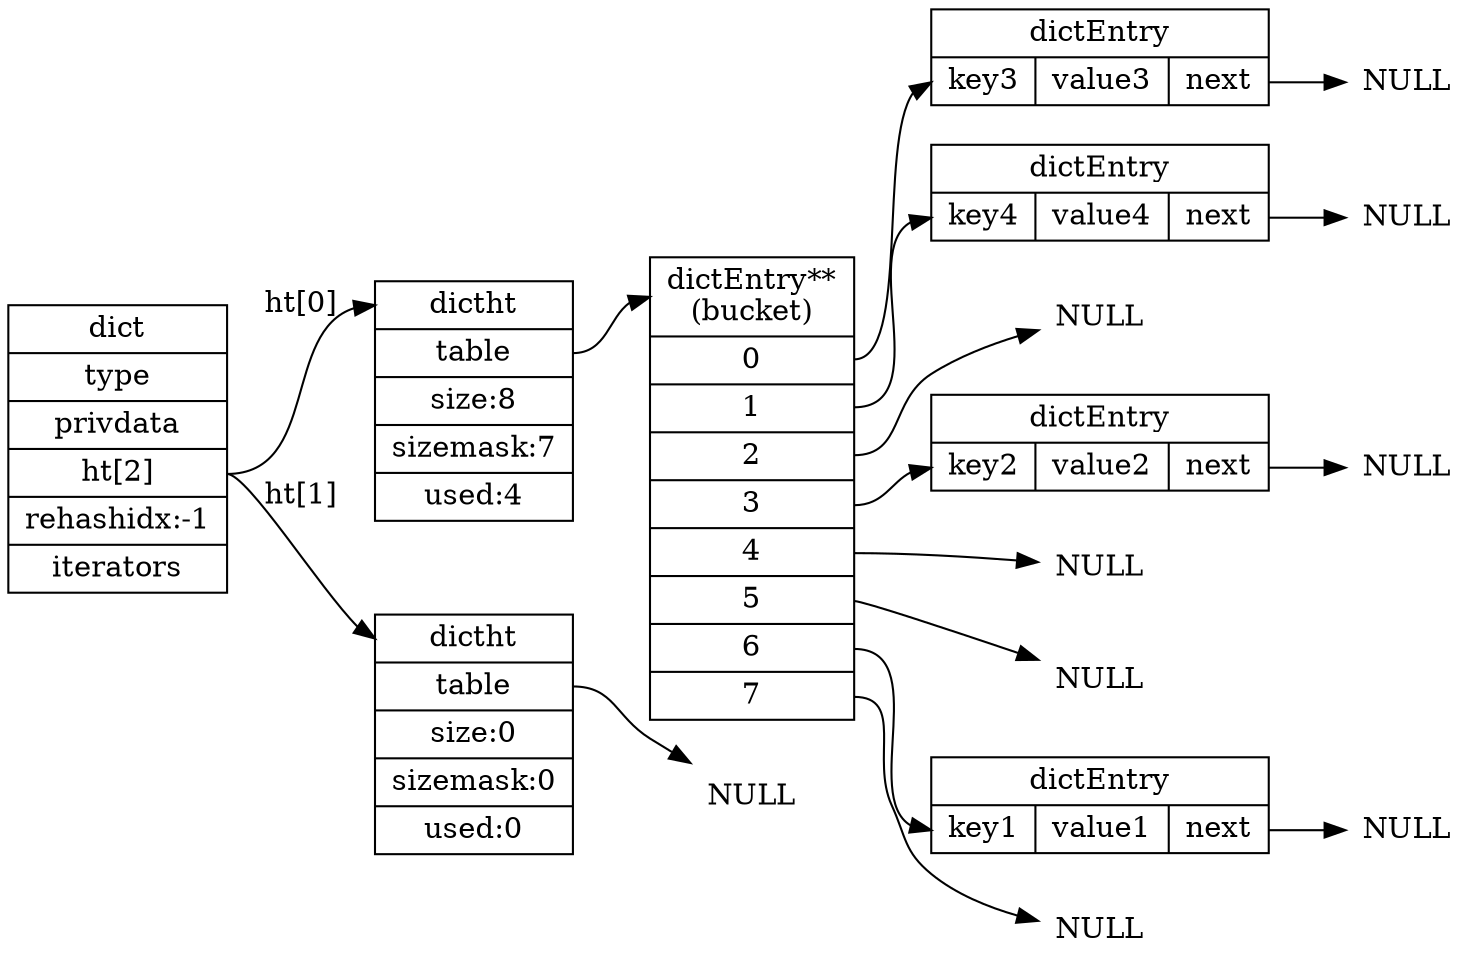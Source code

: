 digraph rehash_step_four {

    // setting

    rankdir = LR;

    node[shape=record];

    // nodes

    dict [label="dict | type | privdata |<ht> ht[2] | rehashidx:-1 | iterators"];

    ht0 [label="<dictht>dictht |<table> table | size:8 | sizemask:7 | used:4"];

    ht3 [label="<dictht>dictht |<table> table | size:0 | sizemask:0 | used:0"];

    bucket1 [label="<head>dictEntry**\n(bucket) |<table0> 0 |<table1> 1 |<table2> 2 |<table3> 3 |<table4> 4 |<table5> 5 |<table6> 6 |<table7> 7"];

    pair_1 [label="dictEntry |{<start>key1 | value1 |<next>next}"];

    pair_2 [label="dictEntry |{<start>key2 | value2 |<next>next}"];

    pair_3 [label="dictEntry |{<start>key3 | value3 |<next>next}"];

    pair_4 [label="dictEntry |{<start>key4 | value4 |<next>next}"];

    // null for bucket 1
    null10 [label="NULL", shape=plaintext];
    null11 [label="NULL", shape=plaintext];
    null12 [label="NULL", shape=plaintext];
    null13 [label="NULL", shape=plaintext];
    null14 [label="NULL", shape=plaintext];
    null15 [label="NULL", shape=plaintext];
    null16 [label="NULL", shape=plaintext];
    null17 [label="NULL", shape=plaintext];

    // lines

    dict:ht -> ht0:dictht [label="ht[0]"];
    dict:ht -> ht3:dictht [label="ht[1]"];

    null_bucket [label="NULL", shape=plaintext];
    ht3:table -> null_bucket;

    ht0:table -> bucket1:head;

    bucket1:table0 -> pair_3:start; pair_3:next -> null10;
    bucket1:table1 -> pair_4:start; pair_4:next -> null11;
    bucket1:table2 -> null12;
    bucket1:table3 -> pair_2:start; pair_2:next -> null13;
    bucket1:table4 -> null14;
    bucket1:table5 -> null15;
    bucket1:table6 -> pair_1:start; pair_1:next -> null16;
    bucket1:table7 -> null17;

}
